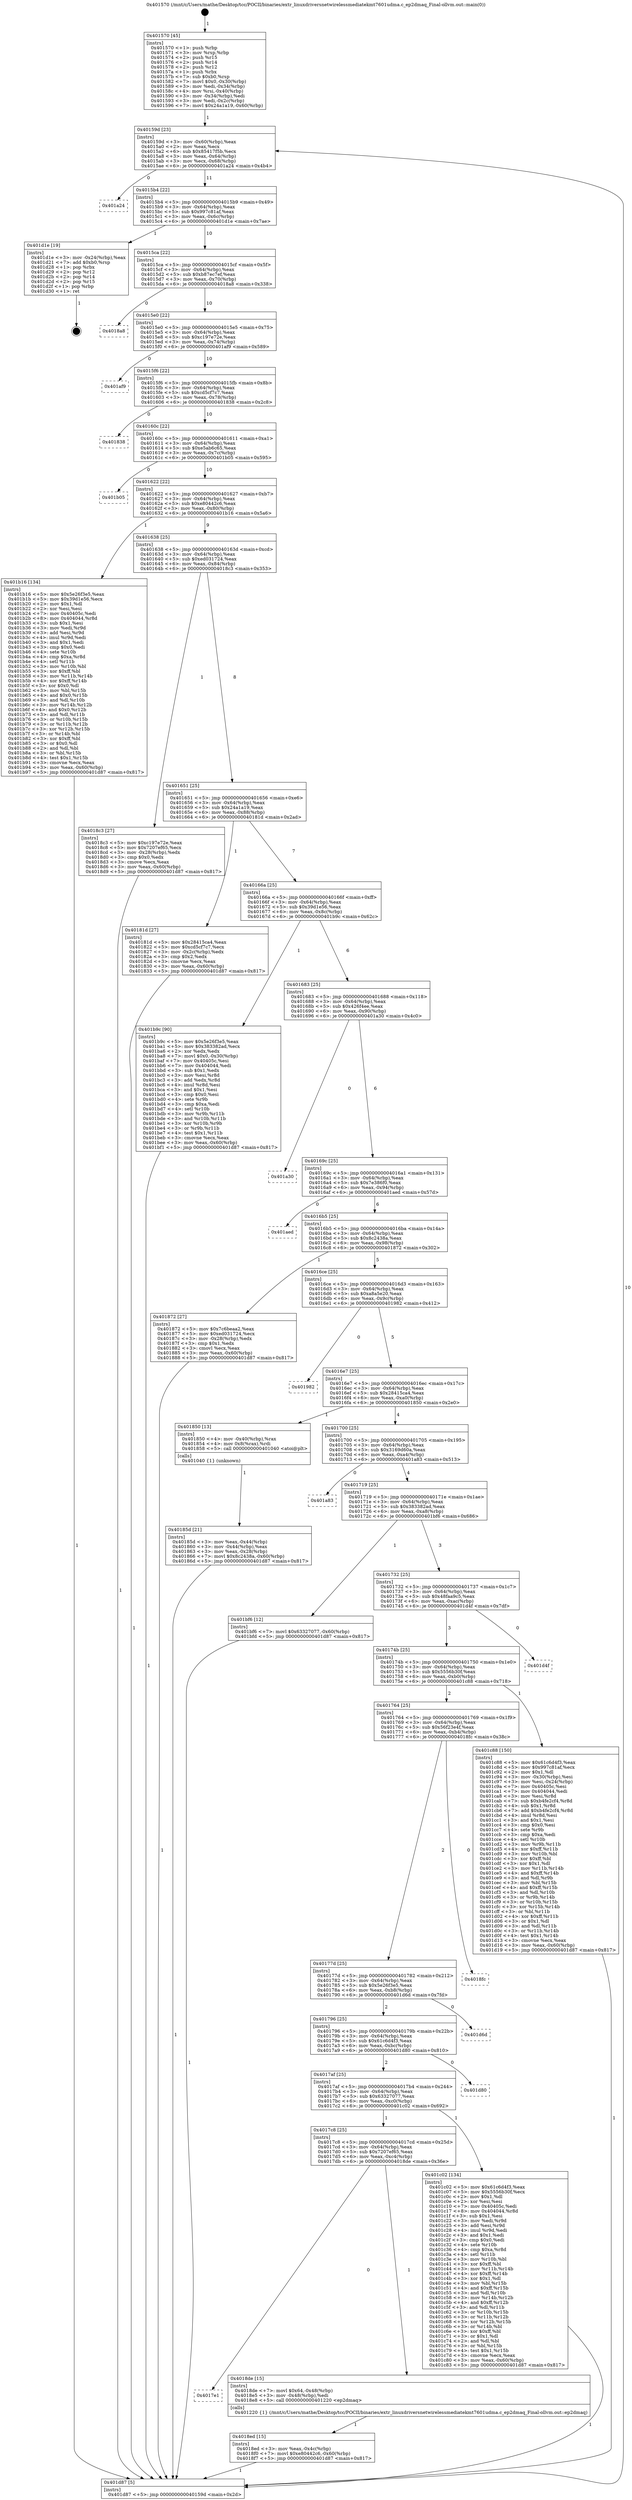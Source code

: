 digraph "0x401570" {
  label = "0x401570 (/mnt/c/Users/mathe/Desktop/tcc/POCII/binaries/extr_linuxdriversnetwirelessmediatekmt7601udma.c_ep2dmaq_Final-ollvm.out::main(0))"
  labelloc = "t"
  node[shape=record]

  Entry [label="",width=0.3,height=0.3,shape=circle,fillcolor=black,style=filled]
  "0x40159d" [label="{
     0x40159d [23]\l
     | [instrs]\l
     &nbsp;&nbsp;0x40159d \<+3\>: mov -0x60(%rbp),%eax\l
     &nbsp;&nbsp;0x4015a0 \<+2\>: mov %eax,%ecx\l
     &nbsp;&nbsp;0x4015a2 \<+6\>: sub $0x85417f5b,%ecx\l
     &nbsp;&nbsp;0x4015a8 \<+3\>: mov %eax,-0x64(%rbp)\l
     &nbsp;&nbsp;0x4015ab \<+3\>: mov %ecx,-0x68(%rbp)\l
     &nbsp;&nbsp;0x4015ae \<+6\>: je 0000000000401a24 \<main+0x4b4\>\l
  }"]
  "0x401a24" [label="{
     0x401a24\l
  }", style=dashed]
  "0x4015b4" [label="{
     0x4015b4 [22]\l
     | [instrs]\l
     &nbsp;&nbsp;0x4015b4 \<+5\>: jmp 00000000004015b9 \<main+0x49\>\l
     &nbsp;&nbsp;0x4015b9 \<+3\>: mov -0x64(%rbp),%eax\l
     &nbsp;&nbsp;0x4015bc \<+5\>: sub $0x997c81af,%eax\l
     &nbsp;&nbsp;0x4015c1 \<+3\>: mov %eax,-0x6c(%rbp)\l
     &nbsp;&nbsp;0x4015c4 \<+6\>: je 0000000000401d1e \<main+0x7ae\>\l
  }"]
  Exit [label="",width=0.3,height=0.3,shape=circle,fillcolor=black,style=filled,peripheries=2]
  "0x401d1e" [label="{
     0x401d1e [19]\l
     | [instrs]\l
     &nbsp;&nbsp;0x401d1e \<+3\>: mov -0x24(%rbp),%eax\l
     &nbsp;&nbsp;0x401d21 \<+7\>: add $0xb0,%rsp\l
     &nbsp;&nbsp;0x401d28 \<+1\>: pop %rbx\l
     &nbsp;&nbsp;0x401d29 \<+2\>: pop %r12\l
     &nbsp;&nbsp;0x401d2b \<+2\>: pop %r14\l
     &nbsp;&nbsp;0x401d2d \<+2\>: pop %r15\l
     &nbsp;&nbsp;0x401d2f \<+1\>: pop %rbp\l
     &nbsp;&nbsp;0x401d30 \<+1\>: ret\l
  }"]
  "0x4015ca" [label="{
     0x4015ca [22]\l
     | [instrs]\l
     &nbsp;&nbsp;0x4015ca \<+5\>: jmp 00000000004015cf \<main+0x5f\>\l
     &nbsp;&nbsp;0x4015cf \<+3\>: mov -0x64(%rbp),%eax\l
     &nbsp;&nbsp;0x4015d2 \<+5\>: sub $0xb87ec7ef,%eax\l
     &nbsp;&nbsp;0x4015d7 \<+3\>: mov %eax,-0x70(%rbp)\l
     &nbsp;&nbsp;0x4015da \<+6\>: je 00000000004018a8 \<main+0x338\>\l
  }"]
  "0x4018ed" [label="{
     0x4018ed [15]\l
     | [instrs]\l
     &nbsp;&nbsp;0x4018ed \<+3\>: mov %eax,-0x4c(%rbp)\l
     &nbsp;&nbsp;0x4018f0 \<+7\>: movl $0xe80442c6,-0x60(%rbp)\l
     &nbsp;&nbsp;0x4018f7 \<+5\>: jmp 0000000000401d87 \<main+0x817\>\l
  }"]
  "0x4018a8" [label="{
     0x4018a8\l
  }", style=dashed]
  "0x4015e0" [label="{
     0x4015e0 [22]\l
     | [instrs]\l
     &nbsp;&nbsp;0x4015e0 \<+5\>: jmp 00000000004015e5 \<main+0x75\>\l
     &nbsp;&nbsp;0x4015e5 \<+3\>: mov -0x64(%rbp),%eax\l
     &nbsp;&nbsp;0x4015e8 \<+5\>: sub $0xc197e72e,%eax\l
     &nbsp;&nbsp;0x4015ed \<+3\>: mov %eax,-0x74(%rbp)\l
     &nbsp;&nbsp;0x4015f0 \<+6\>: je 0000000000401af9 \<main+0x589\>\l
  }"]
  "0x4017e1" [label="{
     0x4017e1\l
  }", style=dashed]
  "0x401af9" [label="{
     0x401af9\l
  }", style=dashed]
  "0x4015f6" [label="{
     0x4015f6 [22]\l
     | [instrs]\l
     &nbsp;&nbsp;0x4015f6 \<+5\>: jmp 00000000004015fb \<main+0x8b\>\l
     &nbsp;&nbsp;0x4015fb \<+3\>: mov -0x64(%rbp),%eax\l
     &nbsp;&nbsp;0x4015fe \<+5\>: sub $0xcd5cf7c7,%eax\l
     &nbsp;&nbsp;0x401603 \<+3\>: mov %eax,-0x78(%rbp)\l
     &nbsp;&nbsp;0x401606 \<+6\>: je 0000000000401838 \<main+0x2c8\>\l
  }"]
  "0x4018de" [label="{
     0x4018de [15]\l
     | [instrs]\l
     &nbsp;&nbsp;0x4018de \<+7\>: movl $0x64,-0x48(%rbp)\l
     &nbsp;&nbsp;0x4018e5 \<+3\>: mov -0x48(%rbp),%edi\l
     &nbsp;&nbsp;0x4018e8 \<+5\>: call 0000000000401220 \<ep2dmaq\>\l
     | [calls]\l
     &nbsp;&nbsp;0x401220 \{1\} (/mnt/c/Users/mathe/Desktop/tcc/POCII/binaries/extr_linuxdriversnetwirelessmediatekmt7601udma.c_ep2dmaq_Final-ollvm.out::ep2dmaq)\l
  }"]
  "0x401838" [label="{
     0x401838\l
  }", style=dashed]
  "0x40160c" [label="{
     0x40160c [22]\l
     | [instrs]\l
     &nbsp;&nbsp;0x40160c \<+5\>: jmp 0000000000401611 \<main+0xa1\>\l
     &nbsp;&nbsp;0x401611 \<+3\>: mov -0x64(%rbp),%eax\l
     &nbsp;&nbsp;0x401614 \<+5\>: sub $0xe5ab6c65,%eax\l
     &nbsp;&nbsp;0x401619 \<+3\>: mov %eax,-0x7c(%rbp)\l
     &nbsp;&nbsp;0x40161c \<+6\>: je 0000000000401b05 \<main+0x595\>\l
  }"]
  "0x4017c8" [label="{
     0x4017c8 [25]\l
     | [instrs]\l
     &nbsp;&nbsp;0x4017c8 \<+5\>: jmp 00000000004017cd \<main+0x25d\>\l
     &nbsp;&nbsp;0x4017cd \<+3\>: mov -0x64(%rbp),%eax\l
     &nbsp;&nbsp;0x4017d0 \<+5\>: sub $0x7207ef65,%eax\l
     &nbsp;&nbsp;0x4017d5 \<+6\>: mov %eax,-0xc4(%rbp)\l
     &nbsp;&nbsp;0x4017db \<+6\>: je 00000000004018de \<main+0x36e\>\l
  }"]
  "0x401b05" [label="{
     0x401b05\l
  }", style=dashed]
  "0x401622" [label="{
     0x401622 [22]\l
     | [instrs]\l
     &nbsp;&nbsp;0x401622 \<+5\>: jmp 0000000000401627 \<main+0xb7\>\l
     &nbsp;&nbsp;0x401627 \<+3\>: mov -0x64(%rbp),%eax\l
     &nbsp;&nbsp;0x40162a \<+5\>: sub $0xe80442c6,%eax\l
     &nbsp;&nbsp;0x40162f \<+3\>: mov %eax,-0x80(%rbp)\l
     &nbsp;&nbsp;0x401632 \<+6\>: je 0000000000401b16 \<main+0x5a6\>\l
  }"]
  "0x401c02" [label="{
     0x401c02 [134]\l
     | [instrs]\l
     &nbsp;&nbsp;0x401c02 \<+5\>: mov $0x61c6d4f3,%eax\l
     &nbsp;&nbsp;0x401c07 \<+5\>: mov $0x5556b30f,%ecx\l
     &nbsp;&nbsp;0x401c0c \<+2\>: mov $0x1,%dl\l
     &nbsp;&nbsp;0x401c0e \<+2\>: xor %esi,%esi\l
     &nbsp;&nbsp;0x401c10 \<+7\>: mov 0x40405c,%edi\l
     &nbsp;&nbsp;0x401c17 \<+8\>: mov 0x404044,%r8d\l
     &nbsp;&nbsp;0x401c1f \<+3\>: sub $0x1,%esi\l
     &nbsp;&nbsp;0x401c22 \<+3\>: mov %edi,%r9d\l
     &nbsp;&nbsp;0x401c25 \<+3\>: add %esi,%r9d\l
     &nbsp;&nbsp;0x401c28 \<+4\>: imul %r9d,%edi\l
     &nbsp;&nbsp;0x401c2c \<+3\>: and $0x1,%edi\l
     &nbsp;&nbsp;0x401c2f \<+3\>: cmp $0x0,%edi\l
     &nbsp;&nbsp;0x401c32 \<+4\>: sete %r10b\l
     &nbsp;&nbsp;0x401c36 \<+4\>: cmp $0xa,%r8d\l
     &nbsp;&nbsp;0x401c3a \<+4\>: setl %r11b\l
     &nbsp;&nbsp;0x401c3e \<+3\>: mov %r10b,%bl\l
     &nbsp;&nbsp;0x401c41 \<+3\>: xor $0xff,%bl\l
     &nbsp;&nbsp;0x401c44 \<+3\>: mov %r11b,%r14b\l
     &nbsp;&nbsp;0x401c47 \<+4\>: xor $0xff,%r14b\l
     &nbsp;&nbsp;0x401c4b \<+3\>: xor $0x1,%dl\l
     &nbsp;&nbsp;0x401c4e \<+3\>: mov %bl,%r15b\l
     &nbsp;&nbsp;0x401c51 \<+4\>: and $0xff,%r15b\l
     &nbsp;&nbsp;0x401c55 \<+3\>: and %dl,%r10b\l
     &nbsp;&nbsp;0x401c58 \<+3\>: mov %r14b,%r12b\l
     &nbsp;&nbsp;0x401c5b \<+4\>: and $0xff,%r12b\l
     &nbsp;&nbsp;0x401c5f \<+3\>: and %dl,%r11b\l
     &nbsp;&nbsp;0x401c62 \<+3\>: or %r10b,%r15b\l
     &nbsp;&nbsp;0x401c65 \<+3\>: or %r11b,%r12b\l
     &nbsp;&nbsp;0x401c68 \<+3\>: xor %r12b,%r15b\l
     &nbsp;&nbsp;0x401c6b \<+3\>: or %r14b,%bl\l
     &nbsp;&nbsp;0x401c6e \<+3\>: xor $0xff,%bl\l
     &nbsp;&nbsp;0x401c71 \<+3\>: or $0x1,%dl\l
     &nbsp;&nbsp;0x401c74 \<+2\>: and %dl,%bl\l
     &nbsp;&nbsp;0x401c76 \<+3\>: or %bl,%r15b\l
     &nbsp;&nbsp;0x401c79 \<+4\>: test $0x1,%r15b\l
     &nbsp;&nbsp;0x401c7d \<+3\>: cmovne %ecx,%eax\l
     &nbsp;&nbsp;0x401c80 \<+3\>: mov %eax,-0x60(%rbp)\l
     &nbsp;&nbsp;0x401c83 \<+5\>: jmp 0000000000401d87 \<main+0x817\>\l
  }"]
  "0x401b16" [label="{
     0x401b16 [134]\l
     | [instrs]\l
     &nbsp;&nbsp;0x401b16 \<+5\>: mov $0x5e26f3e5,%eax\l
     &nbsp;&nbsp;0x401b1b \<+5\>: mov $0x39d1e56,%ecx\l
     &nbsp;&nbsp;0x401b20 \<+2\>: mov $0x1,%dl\l
     &nbsp;&nbsp;0x401b22 \<+2\>: xor %esi,%esi\l
     &nbsp;&nbsp;0x401b24 \<+7\>: mov 0x40405c,%edi\l
     &nbsp;&nbsp;0x401b2b \<+8\>: mov 0x404044,%r8d\l
     &nbsp;&nbsp;0x401b33 \<+3\>: sub $0x1,%esi\l
     &nbsp;&nbsp;0x401b36 \<+3\>: mov %edi,%r9d\l
     &nbsp;&nbsp;0x401b39 \<+3\>: add %esi,%r9d\l
     &nbsp;&nbsp;0x401b3c \<+4\>: imul %r9d,%edi\l
     &nbsp;&nbsp;0x401b40 \<+3\>: and $0x1,%edi\l
     &nbsp;&nbsp;0x401b43 \<+3\>: cmp $0x0,%edi\l
     &nbsp;&nbsp;0x401b46 \<+4\>: sete %r10b\l
     &nbsp;&nbsp;0x401b4a \<+4\>: cmp $0xa,%r8d\l
     &nbsp;&nbsp;0x401b4e \<+4\>: setl %r11b\l
     &nbsp;&nbsp;0x401b52 \<+3\>: mov %r10b,%bl\l
     &nbsp;&nbsp;0x401b55 \<+3\>: xor $0xff,%bl\l
     &nbsp;&nbsp;0x401b58 \<+3\>: mov %r11b,%r14b\l
     &nbsp;&nbsp;0x401b5b \<+4\>: xor $0xff,%r14b\l
     &nbsp;&nbsp;0x401b5f \<+3\>: xor $0x0,%dl\l
     &nbsp;&nbsp;0x401b62 \<+3\>: mov %bl,%r15b\l
     &nbsp;&nbsp;0x401b65 \<+4\>: and $0x0,%r15b\l
     &nbsp;&nbsp;0x401b69 \<+3\>: and %dl,%r10b\l
     &nbsp;&nbsp;0x401b6c \<+3\>: mov %r14b,%r12b\l
     &nbsp;&nbsp;0x401b6f \<+4\>: and $0x0,%r12b\l
     &nbsp;&nbsp;0x401b73 \<+3\>: and %dl,%r11b\l
     &nbsp;&nbsp;0x401b76 \<+3\>: or %r10b,%r15b\l
     &nbsp;&nbsp;0x401b79 \<+3\>: or %r11b,%r12b\l
     &nbsp;&nbsp;0x401b7c \<+3\>: xor %r12b,%r15b\l
     &nbsp;&nbsp;0x401b7f \<+3\>: or %r14b,%bl\l
     &nbsp;&nbsp;0x401b82 \<+3\>: xor $0xff,%bl\l
     &nbsp;&nbsp;0x401b85 \<+3\>: or $0x0,%dl\l
     &nbsp;&nbsp;0x401b88 \<+2\>: and %dl,%bl\l
     &nbsp;&nbsp;0x401b8a \<+3\>: or %bl,%r15b\l
     &nbsp;&nbsp;0x401b8d \<+4\>: test $0x1,%r15b\l
     &nbsp;&nbsp;0x401b91 \<+3\>: cmovne %ecx,%eax\l
     &nbsp;&nbsp;0x401b94 \<+3\>: mov %eax,-0x60(%rbp)\l
     &nbsp;&nbsp;0x401b97 \<+5\>: jmp 0000000000401d87 \<main+0x817\>\l
  }"]
  "0x401638" [label="{
     0x401638 [25]\l
     | [instrs]\l
     &nbsp;&nbsp;0x401638 \<+5\>: jmp 000000000040163d \<main+0xcd\>\l
     &nbsp;&nbsp;0x40163d \<+3\>: mov -0x64(%rbp),%eax\l
     &nbsp;&nbsp;0x401640 \<+5\>: sub $0xed031724,%eax\l
     &nbsp;&nbsp;0x401645 \<+6\>: mov %eax,-0x84(%rbp)\l
     &nbsp;&nbsp;0x40164b \<+6\>: je 00000000004018c3 \<main+0x353\>\l
  }"]
  "0x4017af" [label="{
     0x4017af [25]\l
     | [instrs]\l
     &nbsp;&nbsp;0x4017af \<+5\>: jmp 00000000004017b4 \<main+0x244\>\l
     &nbsp;&nbsp;0x4017b4 \<+3\>: mov -0x64(%rbp),%eax\l
     &nbsp;&nbsp;0x4017b7 \<+5\>: sub $0x63327077,%eax\l
     &nbsp;&nbsp;0x4017bc \<+6\>: mov %eax,-0xc0(%rbp)\l
     &nbsp;&nbsp;0x4017c2 \<+6\>: je 0000000000401c02 \<main+0x692\>\l
  }"]
  "0x4018c3" [label="{
     0x4018c3 [27]\l
     | [instrs]\l
     &nbsp;&nbsp;0x4018c3 \<+5\>: mov $0xc197e72e,%eax\l
     &nbsp;&nbsp;0x4018c8 \<+5\>: mov $0x7207ef65,%ecx\l
     &nbsp;&nbsp;0x4018cd \<+3\>: mov -0x28(%rbp),%edx\l
     &nbsp;&nbsp;0x4018d0 \<+3\>: cmp $0x0,%edx\l
     &nbsp;&nbsp;0x4018d3 \<+3\>: cmove %ecx,%eax\l
     &nbsp;&nbsp;0x4018d6 \<+3\>: mov %eax,-0x60(%rbp)\l
     &nbsp;&nbsp;0x4018d9 \<+5\>: jmp 0000000000401d87 \<main+0x817\>\l
  }"]
  "0x401651" [label="{
     0x401651 [25]\l
     | [instrs]\l
     &nbsp;&nbsp;0x401651 \<+5\>: jmp 0000000000401656 \<main+0xe6\>\l
     &nbsp;&nbsp;0x401656 \<+3\>: mov -0x64(%rbp),%eax\l
     &nbsp;&nbsp;0x401659 \<+5\>: sub $0x24a1a19,%eax\l
     &nbsp;&nbsp;0x40165e \<+6\>: mov %eax,-0x88(%rbp)\l
     &nbsp;&nbsp;0x401664 \<+6\>: je 000000000040181d \<main+0x2ad\>\l
  }"]
  "0x401d80" [label="{
     0x401d80\l
  }", style=dashed]
  "0x40181d" [label="{
     0x40181d [27]\l
     | [instrs]\l
     &nbsp;&nbsp;0x40181d \<+5\>: mov $0x28415ca4,%eax\l
     &nbsp;&nbsp;0x401822 \<+5\>: mov $0xcd5cf7c7,%ecx\l
     &nbsp;&nbsp;0x401827 \<+3\>: mov -0x2c(%rbp),%edx\l
     &nbsp;&nbsp;0x40182a \<+3\>: cmp $0x2,%edx\l
     &nbsp;&nbsp;0x40182d \<+3\>: cmovne %ecx,%eax\l
     &nbsp;&nbsp;0x401830 \<+3\>: mov %eax,-0x60(%rbp)\l
     &nbsp;&nbsp;0x401833 \<+5\>: jmp 0000000000401d87 \<main+0x817\>\l
  }"]
  "0x40166a" [label="{
     0x40166a [25]\l
     | [instrs]\l
     &nbsp;&nbsp;0x40166a \<+5\>: jmp 000000000040166f \<main+0xff\>\l
     &nbsp;&nbsp;0x40166f \<+3\>: mov -0x64(%rbp),%eax\l
     &nbsp;&nbsp;0x401672 \<+5\>: sub $0x39d1e56,%eax\l
     &nbsp;&nbsp;0x401677 \<+6\>: mov %eax,-0x8c(%rbp)\l
     &nbsp;&nbsp;0x40167d \<+6\>: je 0000000000401b9c \<main+0x62c\>\l
  }"]
  "0x401d87" [label="{
     0x401d87 [5]\l
     | [instrs]\l
     &nbsp;&nbsp;0x401d87 \<+5\>: jmp 000000000040159d \<main+0x2d\>\l
  }"]
  "0x401570" [label="{
     0x401570 [45]\l
     | [instrs]\l
     &nbsp;&nbsp;0x401570 \<+1\>: push %rbp\l
     &nbsp;&nbsp;0x401571 \<+3\>: mov %rsp,%rbp\l
     &nbsp;&nbsp;0x401574 \<+2\>: push %r15\l
     &nbsp;&nbsp;0x401576 \<+2\>: push %r14\l
     &nbsp;&nbsp;0x401578 \<+2\>: push %r12\l
     &nbsp;&nbsp;0x40157a \<+1\>: push %rbx\l
     &nbsp;&nbsp;0x40157b \<+7\>: sub $0xb0,%rsp\l
     &nbsp;&nbsp;0x401582 \<+7\>: movl $0x0,-0x30(%rbp)\l
     &nbsp;&nbsp;0x401589 \<+3\>: mov %edi,-0x34(%rbp)\l
     &nbsp;&nbsp;0x40158c \<+4\>: mov %rsi,-0x40(%rbp)\l
     &nbsp;&nbsp;0x401590 \<+3\>: mov -0x34(%rbp),%edi\l
     &nbsp;&nbsp;0x401593 \<+3\>: mov %edi,-0x2c(%rbp)\l
     &nbsp;&nbsp;0x401596 \<+7\>: movl $0x24a1a19,-0x60(%rbp)\l
  }"]
  "0x401796" [label="{
     0x401796 [25]\l
     | [instrs]\l
     &nbsp;&nbsp;0x401796 \<+5\>: jmp 000000000040179b \<main+0x22b\>\l
     &nbsp;&nbsp;0x40179b \<+3\>: mov -0x64(%rbp),%eax\l
     &nbsp;&nbsp;0x40179e \<+5\>: sub $0x61c6d4f3,%eax\l
     &nbsp;&nbsp;0x4017a3 \<+6\>: mov %eax,-0xbc(%rbp)\l
     &nbsp;&nbsp;0x4017a9 \<+6\>: je 0000000000401d80 \<main+0x810\>\l
  }"]
  "0x401b9c" [label="{
     0x401b9c [90]\l
     | [instrs]\l
     &nbsp;&nbsp;0x401b9c \<+5\>: mov $0x5e26f3e5,%eax\l
     &nbsp;&nbsp;0x401ba1 \<+5\>: mov $0x383382ad,%ecx\l
     &nbsp;&nbsp;0x401ba6 \<+2\>: xor %edx,%edx\l
     &nbsp;&nbsp;0x401ba8 \<+7\>: movl $0x0,-0x30(%rbp)\l
     &nbsp;&nbsp;0x401baf \<+7\>: mov 0x40405c,%esi\l
     &nbsp;&nbsp;0x401bb6 \<+7\>: mov 0x404044,%edi\l
     &nbsp;&nbsp;0x401bbd \<+3\>: sub $0x1,%edx\l
     &nbsp;&nbsp;0x401bc0 \<+3\>: mov %esi,%r8d\l
     &nbsp;&nbsp;0x401bc3 \<+3\>: add %edx,%r8d\l
     &nbsp;&nbsp;0x401bc6 \<+4\>: imul %r8d,%esi\l
     &nbsp;&nbsp;0x401bca \<+3\>: and $0x1,%esi\l
     &nbsp;&nbsp;0x401bcd \<+3\>: cmp $0x0,%esi\l
     &nbsp;&nbsp;0x401bd0 \<+4\>: sete %r9b\l
     &nbsp;&nbsp;0x401bd4 \<+3\>: cmp $0xa,%edi\l
     &nbsp;&nbsp;0x401bd7 \<+4\>: setl %r10b\l
     &nbsp;&nbsp;0x401bdb \<+3\>: mov %r9b,%r11b\l
     &nbsp;&nbsp;0x401bde \<+3\>: and %r10b,%r11b\l
     &nbsp;&nbsp;0x401be1 \<+3\>: xor %r10b,%r9b\l
     &nbsp;&nbsp;0x401be4 \<+3\>: or %r9b,%r11b\l
     &nbsp;&nbsp;0x401be7 \<+4\>: test $0x1,%r11b\l
     &nbsp;&nbsp;0x401beb \<+3\>: cmovne %ecx,%eax\l
     &nbsp;&nbsp;0x401bee \<+3\>: mov %eax,-0x60(%rbp)\l
     &nbsp;&nbsp;0x401bf1 \<+5\>: jmp 0000000000401d87 \<main+0x817\>\l
  }"]
  "0x401683" [label="{
     0x401683 [25]\l
     | [instrs]\l
     &nbsp;&nbsp;0x401683 \<+5\>: jmp 0000000000401688 \<main+0x118\>\l
     &nbsp;&nbsp;0x401688 \<+3\>: mov -0x64(%rbp),%eax\l
     &nbsp;&nbsp;0x40168b \<+5\>: sub $0x426f4ee,%eax\l
     &nbsp;&nbsp;0x401690 \<+6\>: mov %eax,-0x90(%rbp)\l
     &nbsp;&nbsp;0x401696 \<+6\>: je 0000000000401a30 \<main+0x4c0\>\l
  }"]
  "0x401d6d" [label="{
     0x401d6d\l
  }", style=dashed]
  "0x401a30" [label="{
     0x401a30\l
  }", style=dashed]
  "0x40169c" [label="{
     0x40169c [25]\l
     | [instrs]\l
     &nbsp;&nbsp;0x40169c \<+5\>: jmp 00000000004016a1 \<main+0x131\>\l
     &nbsp;&nbsp;0x4016a1 \<+3\>: mov -0x64(%rbp),%eax\l
     &nbsp;&nbsp;0x4016a4 \<+5\>: sub $0x7e386f0,%eax\l
     &nbsp;&nbsp;0x4016a9 \<+6\>: mov %eax,-0x94(%rbp)\l
     &nbsp;&nbsp;0x4016af \<+6\>: je 0000000000401aed \<main+0x57d\>\l
  }"]
  "0x40177d" [label="{
     0x40177d [25]\l
     | [instrs]\l
     &nbsp;&nbsp;0x40177d \<+5\>: jmp 0000000000401782 \<main+0x212\>\l
     &nbsp;&nbsp;0x401782 \<+3\>: mov -0x64(%rbp),%eax\l
     &nbsp;&nbsp;0x401785 \<+5\>: sub $0x5e26f3e5,%eax\l
     &nbsp;&nbsp;0x40178a \<+6\>: mov %eax,-0xb8(%rbp)\l
     &nbsp;&nbsp;0x401790 \<+6\>: je 0000000000401d6d \<main+0x7fd\>\l
  }"]
  "0x401aed" [label="{
     0x401aed\l
  }", style=dashed]
  "0x4016b5" [label="{
     0x4016b5 [25]\l
     | [instrs]\l
     &nbsp;&nbsp;0x4016b5 \<+5\>: jmp 00000000004016ba \<main+0x14a\>\l
     &nbsp;&nbsp;0x4016ba \<+3\>: mov -0x64(%rbp),%eax\l
     &nbsp;&nbsp;0x4016bd \<+5\>: sub $0x8c2438a,%eax\l
     &nbsp;&nbsp;0x4016c2 \<+6\>: mov %eax,-0x98(%rbp)\l
     &nbsp;&nbsp;0x4016c8 \<+6\>: je 0000000000401872 \<main+0x302\>\l
  }"]
  "0x4018fc" [label="{
     0x4018fc\l
  }", style=dashed]
  "0x401872" [label="{
     0x401872 [27]\l
     | [instrs]\l
     &nbsp;&nbsp;0x401872 \<+5\>: mov $0x7c6beaa2,%eax\l
     &nbsp;&nbsp;0x401877 \<+5\>: mov $0xed031724,%ecx\l
     &nbsp;&nbsp;0x40187c \<+3\>: mov -0x28(%rbp),%edx\l
     &nbsp;&nbsp;0x40187f \<+3\>: cmp $0x1,%edx\l
     &nbsp;&nbsp;0x401882 \<+3\>: cmovl %ecx,%eax\l
     &nbsp;&nbsp;0x401885 \<+3\>: mov %eax,-0x60(%rbp)\l
     &nbsp;&nbsp;0x401888 \<+5\>: jmp 0000000000401d87 \<main+0x817\>\l
  }"]
  "0x4016ce" [label="{
     0x4016ce [25]\l
     | [instrs]\l
     &nbsp;&nbsp;0x4016ce \<+5\>: jmp 00000000004016d3 \<main+0x163\>\l
     &nbsp;&nbsp;0x4016d3 \<+3\>: mov -0x64(%rbp),%eax\l
     &nbsp;&nbsp;0x4016d6 \<+5\>: sub $0xa8a5e20,%eax\l
     &nbsp;&nbsp;0x4016db \<+6\>: mov %eax,-0x9c(%rbp)\l
     &nbsp;&nbsp;0x4016e1 \<+6\>: je 0000000000401982 \<main+0x412\>\l
  }"]
  "0x401764" [label="{
     0x401764 [25]\l
     | [instrs]\l
     &nbsp;&nbsp;0x401764 \<+5\>: jmp 0000000000401769 \<main+0x1f9\>\l
     &nbsp;&nbsp;0x401769 \<+3\>: mov -0x64(%rbp),%eax\l
     &nbsp;&nbsp;0x40176c \<+5\>: sub $0x56f23e4f,%eax\l
     &nbsp;&nbsp;0x401771 \<+6\>: mov %eax,-0xb4(%rbp)\l
     &nbsp;&nbsp;0x401777 \<+6\>: je 00000000004018fc \<main+0x38c\>\l
  }"]
  "0x401982" [label="{
     0x401982\l
  }", style=dashed]
  "0x4016e7" [label="{
     0x4016e7 [25]\l
     | [instrs]\l
     &nbsp;&nbsp;0x4016e7 \<+5\>: jmp 00000000004016ec \<main+0x17c\>\l
     &nbsp;&nbsp;0x4016ec \<+3\>: mov -0x64(%rbp),%eax\l
     &nbsp;&nbsp;0x4016ef \<+5\>: sub $0x28415ca4,%eax\l
     &nbsp;&nbsp;0x4016f4 \<+6\>: mov %eax,-0xa0(%rbp)\l
     &nbsp;&nbsp;0x4016fa \<+6\>: je 0000000000401850 \<main+0x2e0\>\l
  }"]
  "0x401c88" [label="{
     0x401c88 [150]\l
     | [instrs]\l
     &nbsp;&nbsp;0x401c88 \<+5\>: mov $0x61c6d4f3,%eax\l
     &nbsp;&nbsp;0x401c8d \<+5\>: mov $0x997c81af,%ecx\l
     &nbsp;&nbsp;0x401c92 \<+2\>: mov $0x1,%dl\l
     &nbsp;&nbsp;0x401c94 \<+3\>: mov -0x30(%rbp),%esi\l
     &nbsp;&nbsp;0x401c97 \<+3\>: mov %esi,-0x24(%rbp)\l
     &nbsp;&nbsp;0x401c9a \<+7\>: mov 0x40405c,%esi\l
     &nbsp;&nbsp;0x401ca1 \<+7\>: mov 0x404044,%edi\l
     &nbsp;&nbsp;0x401ca8 \<+3\>: mov %esi,%r8d\l
     &nbsp;&nbsp;0x401cab \<+7\>: sub $0xb4fe2cf4,%r8d\l
     &nbsp;&nbsp;0x401cb2 \<+4\>: sub $0x1,%r8d\l
     &nbsp;&nbsp;0x401cb6 \<+7\>: add $0xb4fe2cf4,%r8d\l
     &nbsp;&nbsp;0x401cbd \<+4\>: imul %r8d,%esi\l
     &nbsp;&nbsp;0x401cc1 \<+3\>: and $0x1,%esi\l
     &nbsp;&nbsp;0x401cc4 \<+3\>: cmp $0x0,%esi\l
     &nbsp;&nbsp;0x401cc7 \<+4\>: sete %r9b\l
     &nbsp;&nbsp;0x401ccb \<+3\>: cmp $0xa,%edi\l
     &nbsp;&nbsp;0x401cce \<+4\>: setl %r10b\l
     &nbsp;&nbsp;0x401cd2 \<+3\>: mov %r9b,%r11b\l
     &nbsp;&nbsp;0x401cd5 \<+4\>: xor $0xff,%r11b\l
     &nbsp;&nbsp;0x401cd9 \<+3\>: mov %r10b,%bl\l
     &nbsp;&nbsp;0x401cdc \<+3\>: xor $0xff,%bl\l
     &nbsp;&nbsp;0x401cdf \<+3\>: xor $0x1,%dl\l
     &nbsp;&nbsp;0x401ce2 \<+3\>: mov %r11b,%r14b\l
     &nbsp;&nbsp;0x401ce5 \<+4\>: and $0xff,%r14b\l
     &nbsp;&nbsp;0x401ce9 \<+3\>: and %dl,%r9b\l
     &nbsp;&nbsp;0x401cec \<+3\>: mov %bl,%r15b\l
     &nbsp;&nbsp;0x401cef \<+4\>: and $0xff,%r15b\l
     &nbsp;&nbsp;0x401cf3 \<+3\>: and %dl,%r10b\l
     &nbsp;&nbsp;0x401cf6 \<+3\>: or %r9b,%r14b\l
     &nbsp;&nbsp;0x401cf9 \<+3\>: or %r10b,%r15b\l
     &nbsp;&nbsp;0x401cfc \<+3\>: xor %r15b,%r14b\l
     &nbsp;&nbsp;0x401cff \<+3\>: or %bl,%r11b\l
     &nbsp;&nbsp;0x401d02 \<+4\>: xor $0xff,%r11b\l
     &nbsp;&nbsp;0x401d06 \<+3\>: or $0x1,%dl\l
     &nbsp;&nbsp;0x401d09 \<+3\>: and %dl,%r11b\l
     &nbsp;&nbsp;0x401d0c \<+3\>: or %r11b,%r14b\l
     &nbsp;&nbsp;0x401d0f \<+4\>: test $0x1,%r14b\l
     &nbsp;&nbsp;0x401d13 \<+3\>: cmovne %ecx,%eax\l
     &nbsp;&nbsp;0x401d16 \<+3\>: mov %eax,-0x60(%rbp)\l
     &nbsp;&nbsp;0x401d19 \<+5\>: jmp 0000000000401d87 \<main+0x817\>\l
  }"]
  "0x401850" [label="{
     0x401850 [13]\l
     | [instrs]\l
     &nbsp;&nbsp;0x401850 \<+4\>: mov -0x40(%rbp),%rax\l
     &nbsp;&nbsp;0x401854 \<+4\>: mov 0x8(%rax),%rdi\l
     &nbsp;&nbsp;0x401858 \<+5\>: call 0000000000401040 \<atoi@plt\>\l
     | [calls]\l
     &nbsp;&nbsp;0x401040 \{1\} (unknown)\l
  }"]
  "0x401700" [label="{
     0x401700 [25]\l
     | [instrs]\l
     &nbsp;&nbsp;0x401700 \<+5\>: jmp 0000000000401705 \<main+0x195\>\l
     &nbsp;&nbsp;0x401705 \<+3\>: mov -0x64(%rbp),%eax\l
     &nbsp;&nbsp;0x401708 \<+5\>: sub $0x3169d60a,%eax\l
     &nbsp;&nbsp;0x40170d \<+6\>: mov %eax,-0xa4(%rbp)\l
     &nbsp;&nbsp;0x401713 \<+6\>: je 0000000000401a83 \<main+0x513\>\l
  }"]
  "0x40185d" [label="{
     0x40185d [21]\l
     | [instrs]\l
     &nbsp;&nbsp;0x40185d \<+3\>: mov %eax,-0x44(%rbp)\l
     &nbsp;&nbsp;0x401860 \<+3\>: mov -0x44(%rbp),%eax\l
     &nbsp;&nbsp;0x401863 \<+3\>: mov %eax,-0x28(%rbp)\l
     &nbsp;&nbsp;0x401866 \<+7\>: movl $0x8c2438a,-0x60(%rbp)\l
     &nbsp;&nbsp;0x40186d \<+5\>: jmp 0000000000401d87 \<main+0x817\>\l
  }"]
  "0x40174b" [label="{
     0x40174b [25]\l
     | [instrs]\l
     &nbsp;&nbsp;0x40174b \<+5\>: jmp 0000000000401750 \<main+0x1e0\>\l
     &nbsp;&nbsp;0x401750 \<+3\>: mov -0x64(%rbp),%eax\l
     &nbsp;&nbsp;0x401753 \<+5\>: sub $0x5556b30f,%eax\l
     &nbsp;&nbsp;0x401758 \<+6\>: mov %eax,-0xb0(%rbp)\l
     &nbsp;&nbsp;0x40175e \<+6\>: je 0000000000401c88 \<main+0x718\>\l
  }"]
  "0x401a83" [label="{
     0x401a83\l
  }", style=dashed]
  "0x401719" [label="{
     0x401719 [25]\l
     | [instrs]\l
     &nbsp;&nbsp;0x401719 \<+5\>: jmp 000000000040171e \<main+0x1ae\>\l
     &nbsp;&nbsp;0x40171e \<+3\>: mov -0x64(%rbp),%eax\l
     &nbsp;&nbsp;0x401721 \<+5\>: sub $0x383382ad,%eax\l
     &nbsp;&nbsp;0x401726 \<+6\>: mov %eax,-0xa8(%rbp)\l
     &nbsp;&nbsp;0x40172c \<+6\>: je 0000000000401bf6 \<main+0x686\>\l
  }"]
  "0x401d4f" [label="{
     0x401d4f\l
  }", style=dashed]
  "0x401bf6" [label="{
     0x401bf6 [12]\l
     | [instrs]\l
     &nbsp;&nbsp;0x401bf6 \<+7\>: movl $0x63327077,-0x60(%rbp)\l
     &nbsp;&nbsp;0x401bfd \<+5\>: jmp 0000000000401d87 \<main+0x817\>\l
  }"]
  "0x401732" [label="{
     0x401732 [25]\l
     | [instrs]\l
     &nbsp;&nbsp;0x401732 \<+5\>: jmp 0000000000401737 \<main+0x1c7\>\l
     &nbsp;&nbsp;0x401737 \<+3\>: mov -0x64(%rbp),%eax\l
     &nbsp;&nbsp;0x40173a \<+5\>: sub $0x48faa9c5,%eax\l
     &nbsp;&nbsp;0x40173f \<+6\>: mov %eax,-0xac(%rbp)\l
     &nbsp;&nbsp;0x401745 \<+6\>: je 0000000000401d4f \<main+0x7df\>\l
  }"]
  Entry -> "0x401570" [label=" 1"]
  "0x40159d" -> "0x401a24" [label=" 0"]
  "0x40159d" -> "0x4015b4" [label=" 11"]
  "0x401d1e" -> Exit [label=" 1"]
  "0x4015b4" -> "0x401d1e" [label=" 1"]
  "0x4015b4" -> "0x4015ca" [label=" 10"]
  "0x401c88" -> "0x401d87" [label=" 1"]
  "0x4015ca" -> "0x4018a8" [label=" 0"]
  "0x4015ca" -> "0x4015e0" [label=" 10"]
  "0x401c02" -> "0x401d87" [label=" 1"]
  "0x4015e0" -> "0x401af9" [label=" 0"]
  "0x4015e0" -> "0x4015f6" [label=" 10"]
  "0x401bf6" -> "0x401d87" [label=" 1"]
  "0x4015f6" -> "0x401838" [label=" 0"]
  "0x4015f6" -> "0x40160c" [label=" 10"]
  "0x401b9c" -> "0x401d87" [label=" 1"]
  "0x40160c" -> "0x401b05" [label=" 0"]
  "0x40160c" -> "0x401622" [label=" 10"]
  "0x4018ed" -> "0x401d87" [label=" 1"]
  "0x401622" -> "0x401b16" [label=" 1"]
  "0x401622" -> "0x401638" [label=" 9"]
  "0x4018de" -> "0x4018ed" [label=" 1"]
  "0x401638" -> "0x4018c3" [label=" 1"]
  "0x401638" -> "0x401651" [label=" 8"]
  "0x4017c8" -> "0x4018de" [label=" 1"]
  "0x401651" -> "0x40181d" [label=" 1"]
  "0x401651" -> "0x40166a" [label=" 7"]
  "0x40181d" -> "0x401d87" [label=" 1"]
  "0x401570" -> "0x40159d" [label=" 1"]
  "0x401d87" -> "0x40159d" [label=" 10"]
  "0x401b16" -> "0x401d87" [label=" 1"]
  "0x40166a" -> "0x401b9c" [label=" 1"]
  "0x40166a" -> "0x401683" [label=" 6"]
  "0x4017af" -> "0x401c02" [label=" 1"]
  "0x401683" -> "0x401a30" [label=" 0"]
  "0x401683" -> "0x40169c" [label=" 6"]
  "0x4017c8" -> "0x4017e1" [label=" 0"]
  "0x40169c" -> "0x401aed" [label=" 0"]
  "0x40169c" -> "0x4016b5" [label=" 6"]
  "0x401796" -> "0x401d80" [label=" 0"]
  "0x4016b5" -> "0x401872" [label=" 1"]
  "0x4016b5" -> "0x4016ce" [label=" 5"]
  "0x4017af" -> "0x4017c8" [label=" 1"]
  "0x4016ce" -> "0x401982" [label=" 0"]
  "0x4016ce" -> "0x4016e7" [label=" 5"]
  "0x40177d" -> "0x401d6d" [label=" 0"]
  "0x4016e7" -> "0x401850" [label=" 1"]
  "0x4016e7" -> "0x401700" [label=" 4"]
  "0x401850" -> "0x40185d" [label=" 1"]
  "0x40185d" -> "0x401d87" [label=" 1"]
  "0x401872" -> "0x401d87" [label=" 1"]
  "0x4018c3" -> "0x401d87" [label=" 1"]
  "0x401796" -> "0x4017af" [label=" 2"]
  "0x401700" -> "0x401a83" [label=" 0"]
  "0x401700" -> "0x401719" [label=" 4"]
  "0x401764" -> "0x4018fc" [label=" 0"]
  "0x401719" -> "0x401bf6" [label=" 1"]
  "0x401719" -> "0x401732" [label=" 3"]
  "0x40177d" -> "0x401796" [label=" 2"]
  "0x401732" -> "0x401d4f" [label=" 0"]
  "0x401732" -> "0x40174b" [label=" 3"]
  "0x401764" -> "0x40177d" [label=" 2"]
  "0x40174b" -> "0x401c88" [label=" 1"]
  "0x40174b" -> "0x401764" [label=" 2"]
}
